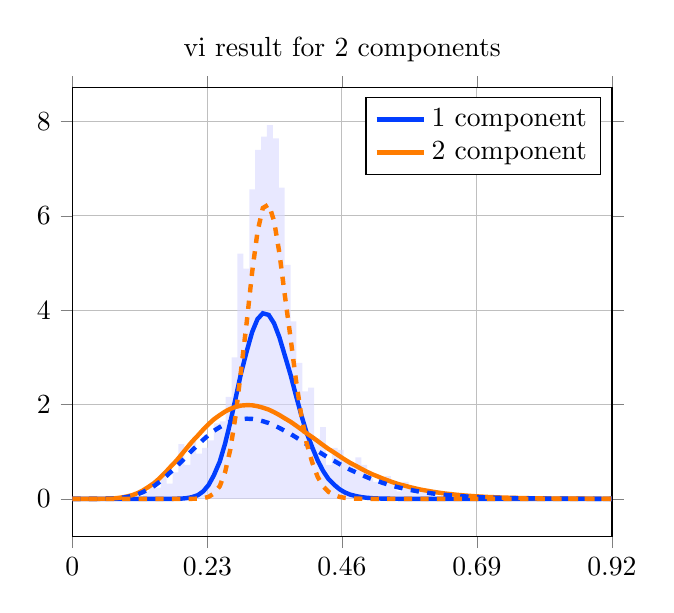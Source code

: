 \begin{tikzpicture}
\begin{axis}[title={vi result for 2 components}, yticklabel style={/pgf/number format/fixed,
            /pgf/number format/precision=3}, grid={major}, yminorgrids={true}, tick align={outside}, xtick={0.0,0.229,0.457,0.686,0.915}, xmin={0.0}, xmax={0.915}, scaled y ticks={false}]
    \addplot[ybar interval, fill={blue!15}, forget plot, opacity={0.6}, draw={none}, bar width={5.0e-6}]
        table[row sep={\\}]
        {
            \\
            0.07  0.04  \\
            0.08  0.04  \\
            0.09  0.08  \\
            0.1  0.12  \\
            0.11  0.04  \\
            0.12  0.16  \\
            0.13  0.32  \\
            0.14  0.24  \\
            0.15  0.48  \\
            0.16  0.32  \\
            0.17  0.56  \\
            0.18  1.16  \\
            0.19  0.72  \\
            0.2  1.24  \\
            0.21  0.96  \\
            0.22  1.08  \\
            0.23  1.24  \\
            0.24  1.6  \\
            0.25  1.64  \\
            0.26  2.16  \\
            0.27  3.0  \\
            0.28  5.2  \\
            0.29  4.88  \\
            0.3  6.56  \\
            0.31  7.4  \\
            0.32  7.68  \\
            0.33  7.92  \\
            0.34  7.64  \\
            0.35  6.6  \\
            0.36  4.96  \\
            0.37  3.76  \\
            0.38  2.88  \\
            0.39  2.28  \\
            0.4  2.36  \\
            0.41  1.28  \\
            0.42  1.52  \\
            0.43  0.72  \\
            0.44  1.08  \\
            0.45  1.04  \\
            0.46  0.84  \\
            0.47  0.72  \\
            0.48  0.88  \\
            0.49  0.72  \\
            0.5  0.44  \\
            0.51  0.36  \\
            0.52  0.36  \\
            0.53  0.48  \\
            0.54  0.36  \\
            0.55  0.16  \\
            0.56  0.36  \\
            0.57  0.24  \\
            0.58  0.2  \\
            0.59  0.16  \\
            0.6  0.12  \\
            0.61  0.04  \\
            0.62  0.04  \\
            0.63  0.04  \\
            0.64  0.0  \\
            0.65  0.08  \\
            0.66  0.08  \\
            0.67  0.08  \\
            0.68  0.08  \\
            0.69  0.0  \\
            0.7  0.04  \\
            0.71  0.04  \\
            0.72  0.0  \\
            0.73  0.0  \\
            0.74  0.0  \\
            0.75  0.0  \\
            0.76  0.0  \\
            0.77  0.0  \\
            0.78  0.04  \\
            0.79  0.0  \\
            0.8  0.0  \\
            0.81  0.0  \\
            0.82  0.0  \\
            0.83  0.0  \\
            0.84  0.0  \\
            0.85  0.0  \\
            0.86  0.04  \\
            0.87  0.0  \\
            0.88  0.0  \\
            0.89  0.0  \\
            0.9  0.0  \\
            0.91  0.04  \\
            0.92  0.0  \\
        }
        ;
    \addplot[style={{ultra thick}}, color={rgb,1:red,0.008;green,0.243;blue,1.0}]
        table[row sep={\\}]
        {
            \\
            0.0  0.0  \\
            0.009  2.727e-55  \\
            0.018  3.849e-41  \\
            0.028  4.092e-33  \\
            0.037  1.354e-27  \\
            0.046  1.895e-23  \\
            0.055  3.588e-20  \\
            0.065  1.708e-17  \\
            0.074  2.96e-15  \\
            0.083  2.37e-13  \\
            0.092  1.033e-11  \\
            0.102  2.749e-10  \\
            0.111  4.874e-9  \\
            0.12  6.14e-8  \\
            0.129  5.783e-7  \\
            0.139  4.239e-6  \\
            0.148  2.498e-5  \\
            0.157  0.0  \\
            0.166  0.0  \\
            0.176  0.002  \\
            0.185  0.005  \\
            0.194  0.015  \\
            0.203  0.036  \\
            0.213  0.079  \\
            0.222  0.159  \\
            0.231  0.293  \\
            0.24  0.499  \\
            0.25  0.79  \\
            0.259  1.171  \\
            0.268  1.63  \\
            0.277  2.14  \\
            0.286  2.66  \\
            0.296  3.143  \\
            0.305  3.54  \\
            0.314  3.811  \\
            0.323  3.933  \\
            0.333  3.899  \\
            0.342  3.722  \\
            0.351  3.428  \\
            0.36  3.052  \\
            0.37  2.631  \\
            0.379  2.2  \\
            0.388  1.786  \\
            0.397  1.411  \\
            0.407  1.085  \\
            0.416  0.814  \\
            0.425  0.596  \\
            0.434  0.426  \\
            0.444  0.298  \\
            0.453  0.204  \\
            0.462  0.137  \\
            0.471  0.09  \\
            0.481  0.058  \\
            0.49  0.037  \\
            0.499  0.023  \\
            0.508  0.014  \\
            0.518  0.008  \\
            0.527  0.005  \\
            0.536  0.003  \\
            0.545  0.002  \\
            0.554  0.001  \\
            0.564  0.001  \\
            0.573  0.0  \\
            0.582  0.0  \\
            0.591  8.788e-5  \\
            0.601  4.683e-5  \\
            0.61  2.467e-5  \\
            0.619  1.285e-5  \\
            0.628  6.621e-6  \\
            0.638  3.375e-6  \\
            0.647  1.703e-6  \\
            0.656  8.508e-7  \\
            0.665  4.209e-7  \\
            0.675  2.063e-7  \\
            0.684  1.002e-7  \\
            0.693  4.82e-8  \\
            0.702  2.3e-8  \\
            0.712  1.088e-8  \\
            0.721  5.104e-9  \\
            0.73  2.375e-9  \\
            0.739  1.097e-9  \\
            0.749  5.025e-10  \\
            0.758  2.286e-10  \\
            0.767  1.032e-10  \\
            0.776  4.626e-11  \\
            0.786  2.06e-11  \\
            0.795  9.108e-12  \\
            0.804  4.001e-12  \\
            0.813  1.746e-12  \\
            0.822  7.573e-13  \\
            0.832  3.264e-13  \\
            0.841  1.398e-13  \\
            0.85  5.955e-14  \\
            0.859  2.522e-14  \\
            0.869  1.062e-14  \\
            0.878  4.445e-15  \\
            0.887  1.851e-15  \\
            0.896  7.668e-16  \\
            0.906  3.16e-16  \\
            0.915  1.295e-16  \\
        }
        ;
    \addlegendentry {1 component}
    \addplot[style={{ultra thick}}, color={rgb,1:red,1.0;green,0.486;blue,0.0}]
        table[row sep={\\}]
        {
            \\
            0.0  0.0  \\
            0.009  8.163e-9  \\
            0.018  1.35e-6  \\
            0.028  2.426e-5  \\
            0.037  0.0  \\
            0.046  0.001  \\
            0.055  0.002  \\
            0.065  0.006  \\
            0.074  0.014  \\
            0.083  0.028  \\
            0.092  0.049  \\
            0.102  0.08  \\
            0.111  0.124  \\
            0.12  0.181  \\
            0.129  0.252  \\
            0.139  0.338  \\
            0.148  0.437  \\
            0.157  0.549  \\
            0.166  0.672  \\
            0.176  0.803  \\
            0.185  0.938  \\
            0.194  1.076  \\
            0.203  1.212  \\
            0.213  1.344  \\
            0.222  1.469  \\
            0.231  1.583  \\
            0.24  1.686  \\
            0.25  1.776  \\
            0.259  1.85  \\
            0.268  1.908  \\
            0.277  1.95  \\
            0.286  1.977  \\
            0.296  1.987  \\
            0.305  1.983  \\
            0.314  1.964  \\
            0.323  1.933  \\
            0.333  1.891  \\
            0.342  1.838  \\
            0.351  1.777  \\
            0.36  1.708  \\
            0.37  1.634  \\
            0.379  1.556  \\
            0.388  1.475  \\
            0.397  1.391  \\
            0.407  1.307  \\
            0.416  1.224  \\
            0.425  1.141  \\
            0.434  1.06  \\
            0.444  0.981  \\
            0.453  0.905  \\
            0.462  0.832  \\
            0.471  0.763  \\
            0.481  0.698  \\
            0.49  0.636  \\
            0.499  0.578  \\
            0.508  0.524  \\
            0.518  0.474  \\
            0.527  0.427  \\
            0.536  0.385  \\
            0.545  0.345  \\
            0.554  0.309  \\
            0.564  0.277  \\
            0.573  0.247  \\
            0.582  0.22  \\
            0.591  0.195  \\
            0.601  0.173  \\
            0.61  0.153  \\
            0.619  0.135  \\
            0.628  0.119  \\
            0.638  0.105  \\
            0.647  0.093  \\
            0.656  0.081  \\
            0.665  0.071  \\
            0.675  0.062  \\
            0.684  0.054  \\
            0.693  0.048  \\
            0.702  0.041  \\
            0.712  0.036  \\
            0.721  0.031  \\
            0.73  0.027  \\
            0.739  0.024  \\
            0.749  0.02  \\
            0.758  0.018  \\
            0.767  0.015  \\
            0.776  0.013  \\
            0.786  0.011  \\
            0.795  0.01  \\
            0.804  0.008  \\
            0.813  0.007  \\
            0.822  0.006  \\
            0.832  0.005  \\
            0.841  0.005  \\
            0.85  0.004  \\
            0.859  0.003  \\
            0.869  0.003  \\
            0.878  0.002  \\
            0.887  0.002  \\
            0.896  0.002  \\
            0.906  0.002  \\
            0.915  0.001  \\
        }
        ;
    \addlegendentry {2 component}
    \addplot[style={{ultra thick, dashed}}, color={rgb,1:red,0.008;green,0.243;blue,1.0}]
        table[row sep={\\}]
        {
            \\
            0.0  0.0  \\
            0.009  3.535e-9  \\
            0.018  7.051e-7  \\
            0.028  1.408e-5  \\
            0.037  0.0  \\
            0.046  0.001  \\
            0.055  0.002  \\
            0.065  0.005  \\
            0.074  0.01  \\
            0.083  0.021  \\
            0.092  0.037  \\
            0.102  0.063  \\
            0.111  0.098  \\
            0.12  0.144  \\
            0.129  0.204  \\
            0.139  0.275  \\
            0.148  0.36  \\
            0.157  0.455  \\
            0.166  0.56  \\
            0.176  0.673  \\
            0.185  0.79  \\
            0.194  0.91  \\
            0.203  1.028  \\
            0.213  1.143  \\
            0.222  1.252  \\
            0.231  1.353  \\
            0.24  1.442  \\
            0.25  1.52  \\
            0.259  1.584  \\
            0.268  1.634  \\
            0.277  1.67  \\
            0.286  1.692  \\
            0.296  1.699  \\
            0.305  1.694  \\
            0.314  1.676  \\
            0.323  1.646  \\
            0.333  1.607  \\
            0.342  1.559  \\
            0.351  1.504  \\
            0.36  1.442  \\
            0.37  1.376  \\
            0.379  1.306  \\
            0.388  1.234  \\
            0.397  1.161  \\
            0.407  1.087  \\
            0.416  1.014  \\
            0.425  0.942  \\
            0.434  0.872  \\
            0.444  0.804  \\
            0.453  0.739  \\
            0.462  0.677  \\
            0.471  0.618  \\
            0.481  0.562  \\
            0.49  0.51  \\
            0.499  0.462  \\
            0.508  0.416  \\
            0.518  0.375  \\
            0.527  0.336  \\
            0.536  0.301  \\
            0.545  0.269  \\
            0.554  0.24  \\
            0.564  0.213  \\
            0.573  0.189  \\
            0.582  0.168  \\
            0.591  0.148  \\
            0.601  0.131  \\
            0.61  0.115  \\
            0.619  0.101  \\
            0.628  0.089  \\
            0.638  0.078  \\
            0.647  0.068  \\
            0.656  0.059  \\
            0.665  0.052  \\
            0.675  0.045  \\
            0.684  0.039  \\
            0.693  0.034  \\
            0.702  0.029  \\
            0.712  0.025  \\
            0.721  0.022  \\
            0.73  0.019  \\
            0.739  0.016  \\
            0.749  0.014  \\
            0.758  0.012  \\
            0.767  0.01  \\
            0.776  0.009  \\
            0.786  0.008  \\
            0.795  0.007  \\
            0.804  0.006  \\
            0.813  0.005  \\
            0.822  0.004  \\
            0.832  0.003  \\
            0.841  0.003  \\
            0.85  0.002  \\
            0.859  0.002  \\
            0.869  0.002  \\
            0.878  0.002  \\
            0.887  0.001  \\
            0.896  0.001  \\
            0.906  0.001  \\
            0.915  0.001  \\
        }
        ;
    \addplot[style={{ultra thick, dashed}}, color={rgb,1:red,1.0;green,0.486;blue,0.0}]
        table[row sep={\\}]
        {
            \\
            0.0  0.0  \\
            0.009  1.629e-100  \\
            0.018  8.315e-75  \\
            0.028  3.223e-60  \\
            0.037  3.501e-50  \\
            0.046  1.218e-42  \\
            0.055  1.12e-36  \\
            0.065  8.388e-32  \\
            0.074  1.003e-27  \\
            0.083  2.953e-24  \\
            0.092  2.877e-21  \\
            0.102  1.146e-18  \\
            0.111  2.182e-16  \\
            0.12  2.234e-14  \\
            0.129  1.348e-12  \\
            0.139  5.163e-11  \\
            0.148  1.33e-9  \\
            0.157  2.418e-8  \\
            0.166  3.229e-7  \\
            0.176  3.275e-6  \\
            0.185  2.596e-5  \\
            0.194  0.0  \\
            0.203  0.001  \\
            0.213  0.004  \\
            0.222  0.013  \\
            0.231  0.042  \\
            0.24  0.113  \\
            0.25  0.268  \\
            0.259  0.563  \\
            0.268  1.055  \\
            0.277  1.778  \\
            0.286  2.714  \\
            0.296  3.777  \\
            0.305  4.818  \\
            0.314  5.664  \\
            0.323  6.165  \\
            0.333  6.24  \\
            0.342  5.896  \\
            0.351  5.22  \\
            0.36  4.346  \\
            0.37  3.412  \\
            0.379  2.534  \\
            0.388  1.785  \\
            0.397  1.195  \\
            0.407  0.763  \\
            0.416  0.465  \\
            0.425  0.271  \\
            0.434  0.152  \\
            0.444  0.081  \\
            0.453  0.042  \\
            0.462  0.021  \\
            0.471  0.01  \\
            0.481  0.005  \\
            0.49  0.002  \\
            0.499  0.001  \\
            0.508  0.0  \\
            0.518  0.0  \\
            0.527  6.318e-5  \\
            0.536  2.45e-5  \\
            0.545  9.252e-6  \\
            0.554  3.406e-6  \\
            0.564  1.223e-6  \\
            0.573  4.289e-7  \\
            0.582  1.469e-7  \\
            0.591  4.923e-8  \\
            0.601  1.614e-8  \\
            0.61  5.18e-9  \\
            0.619  1.629e-9  \\
            0.628  5.022e-10  \\
            0.638  1.519e-10  \\
            0.647  4.508e-11  \\
            0.656  1.314e-11  \\
            0.665  3.764e-12  \\
            0.675  1.059e-12  \\
            0.684  2.933e-13  \\
            0.693  7.99e-14  \\
            0.702  2.142e-14  \\
            0.712  5.655e-15  \\
            0.721  1.471e-15  \\
            0.73  3.77e-16  \\
            0.739  9.525e-17  \\
            0.749  2.373e-17  \\
            0.758  5.834e-18  \\
            0.767  1.415e-18  \\
            0.776  3.389e-19  \\
            0.786  8.015e-20  \\
            0.795  1.872e-20  \\
            0.804  4.321e-21  \\
            0.813  9.855e-22  \\
            0.822  2.222e-22  \\
            0.832  4.954e-23  \\
            0.841  1.093e-23  \\
            0.85  2.384e-24  \\
            0.859  5.146e-25  \\
            0.869  1.099e-25  \\
            0.878  2.326e-26  \\
            0.887  4.872e-27  \\
            0.896  1.011e-27  \\
            0.906  2.077e-28  \\
            0.915  4.228e-29  \\
        }
        ;
\end{axis}
\end{tikzpicture}
